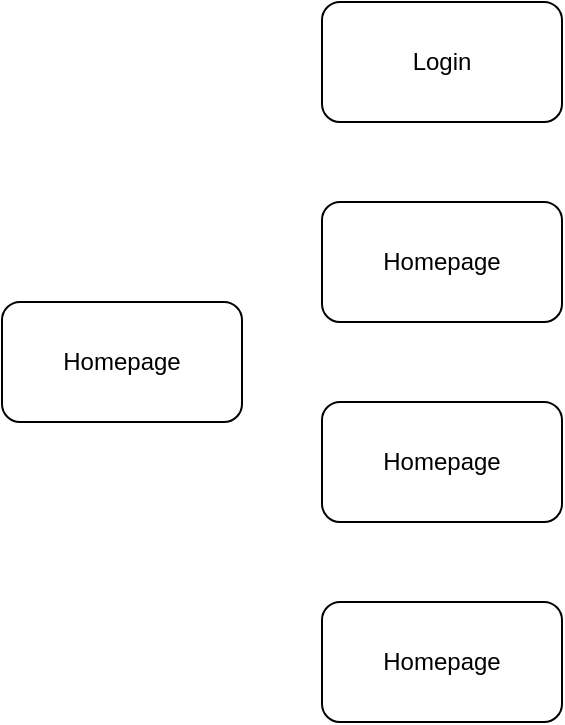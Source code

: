 <mxfile version="12.1.7" type="google" pages="1"><diagram id="HPw-QnFSq-uPGDzAvy8t" name="Page-1"><mxGraphModel dx="1002" dy="460" grid="1" gridSize="10" guides="1" tooltips="1" connect="1" arrows="1" fold="1" page="1" pageScale="1" pageWidth="827" pageHeight="1169" math="0" shadow="0"><root><mxCell id="0"/><mxCell id="1" parent="0"/><mxCell id="ApaIcragjetE196sdglg-1" value="Homepage" style="rounded=1;whiteSpace=wrap;html=1;" vertex="1" parent="1"><mxGeometry x="80" y="280" width="120" height="60" as="geometry"/></mxCell><mxCell id="ApaIcragjetE196sdglg-2" value="Homepage" style="rounded=1;whiteSpace=wrap;html=1;" vertex="1" parent="1"><mxGeometry x="240" y="330" width="120" height="60" as="geometry"/></mxCell><mxCell id="ApaIcragjetE196sdglg-4" value="Homepage" style="rounded=1;whiteSpace=wrap;html=1;" vertex="1" parent="1"><mxGeometry x="240" y="230" width="120" height="60" as="geometry"/></mxCell><mxCell id="ApaIcragjetE196sdglg-5" value="Login" style="rounded=1;whiteSpace=wrap;html=1;" vertex="1" parent="1"><mxGeometry x="240" y="130" width="120" height="60" as="geometry"/></mxCell><mxCell id="ApaIcragjetE196sdglg-6" value="Homepage" style="rounded=1;whiteSpace=wrap;html=1;" vertex="1" parent="1"><mxGeometry x="240" y="430" width="120" height="60" as="geometry"/></mxCell></root></mxGraphModel></diagram></mxfile>
